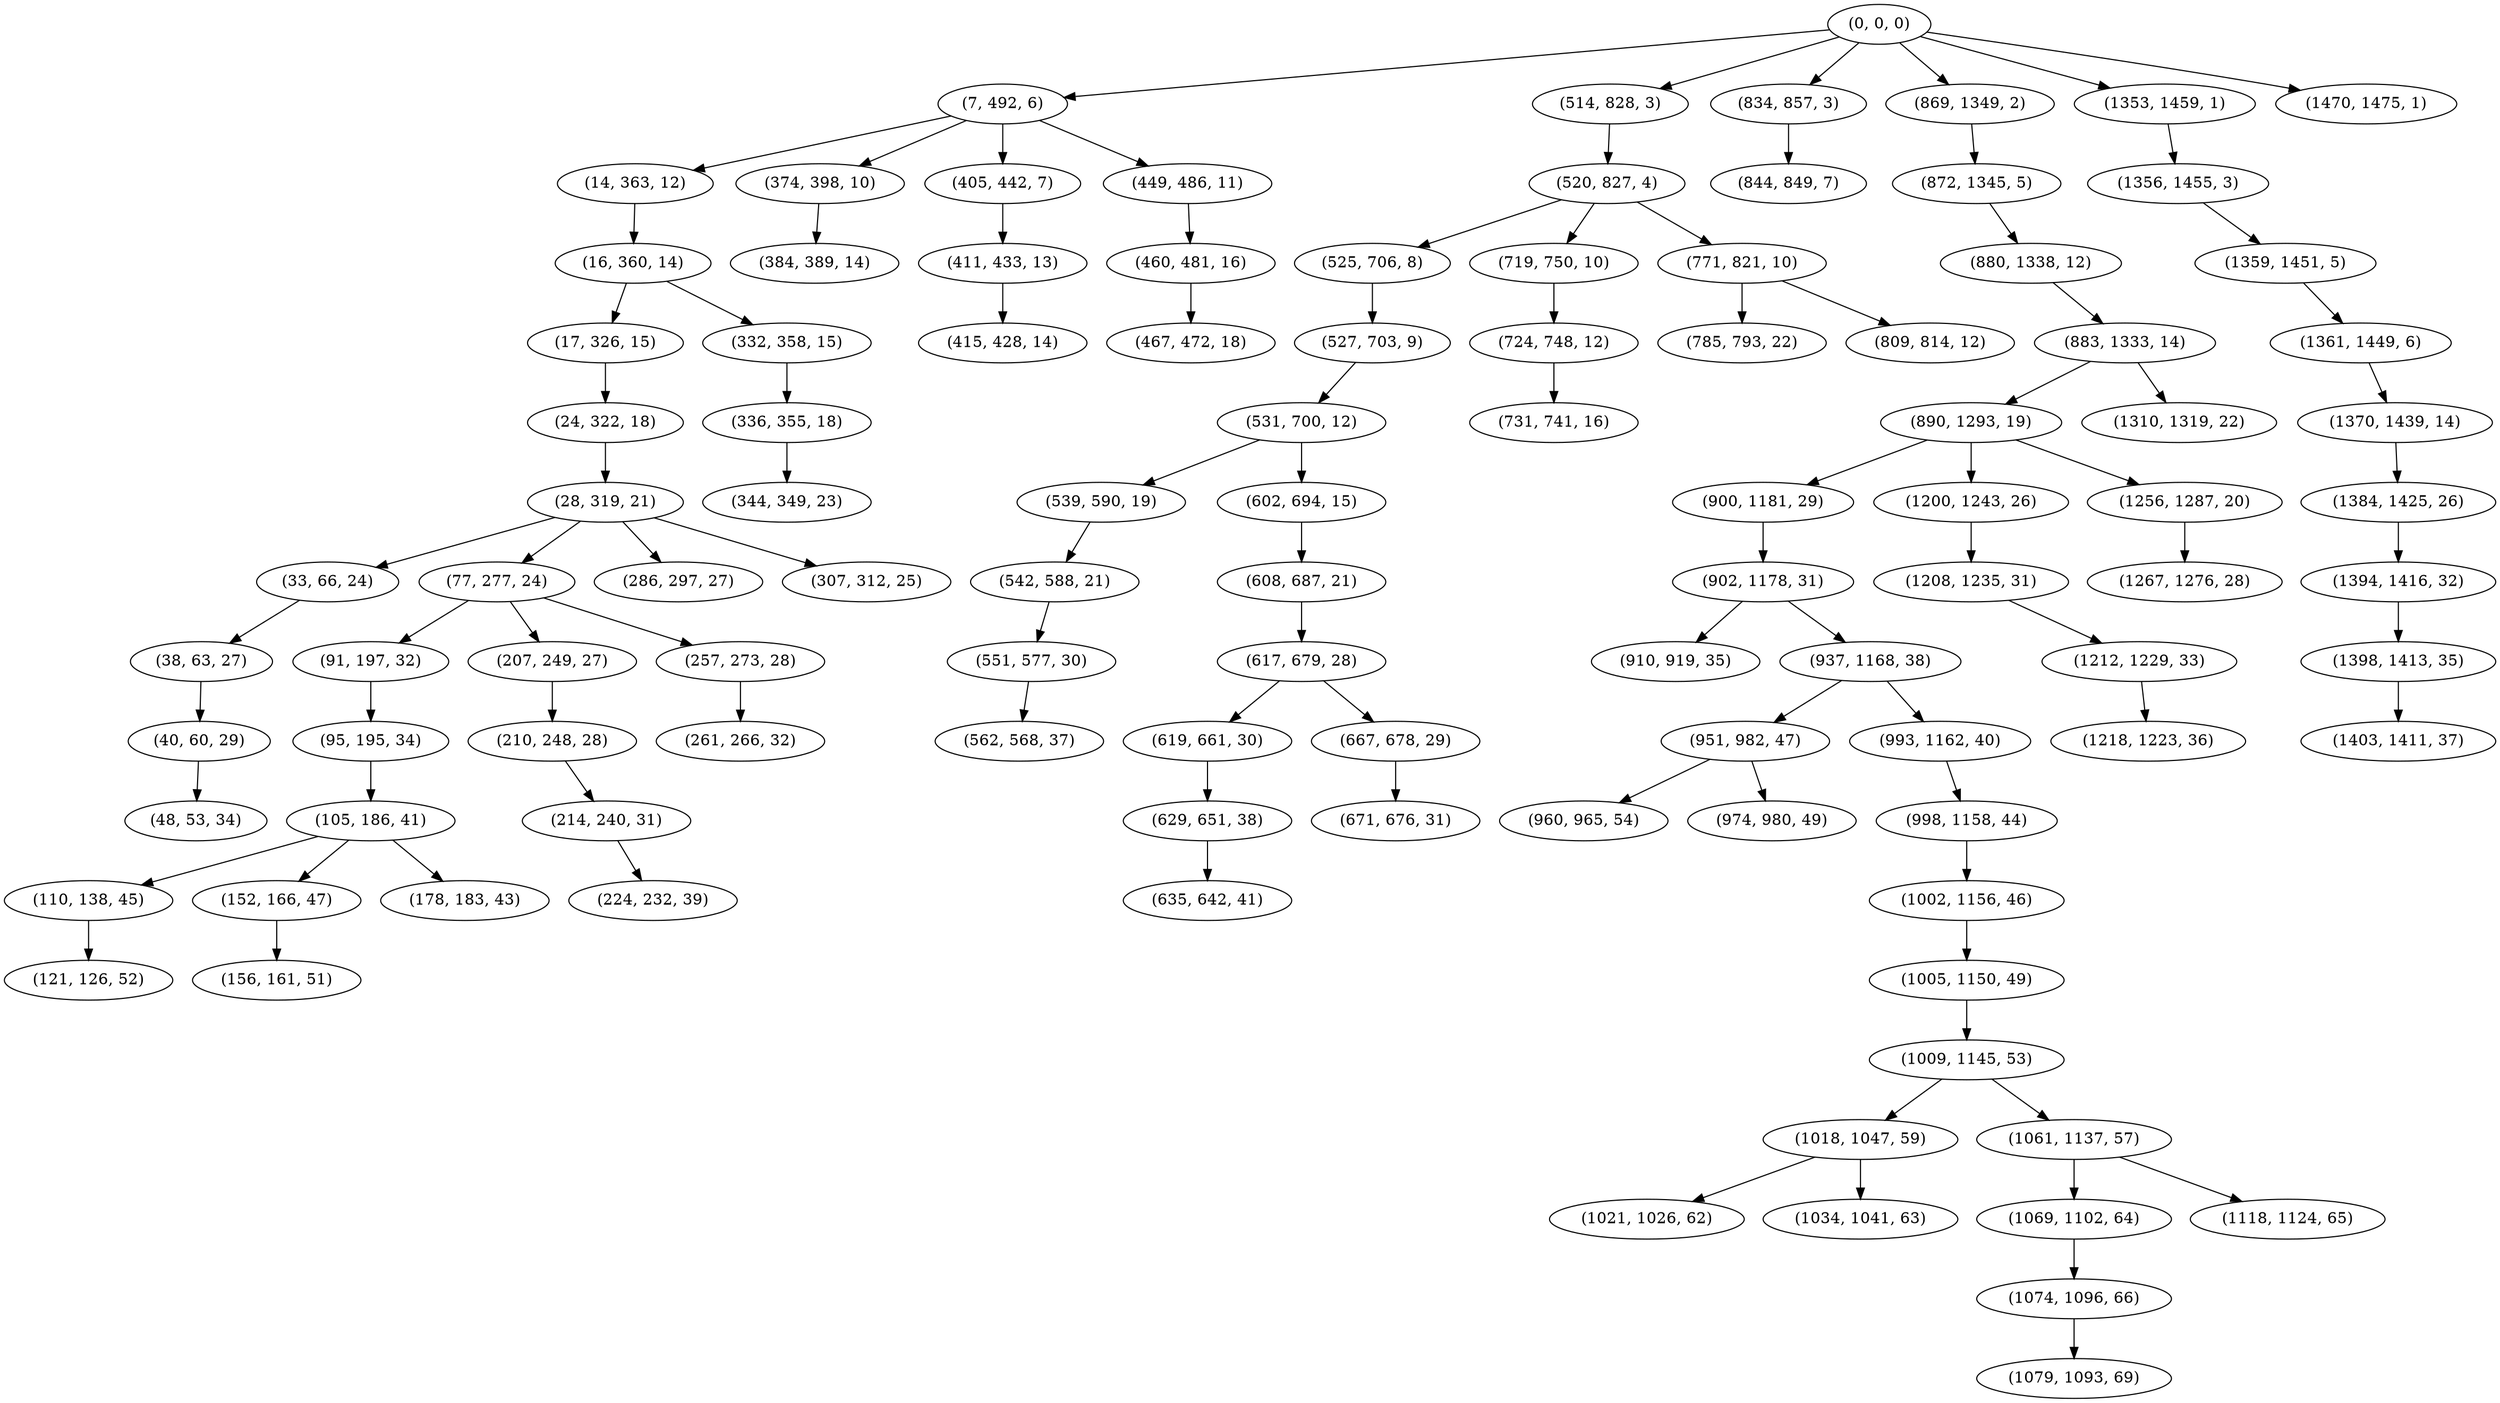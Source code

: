 digraph tree {
    "(0, 0, 0)";
    "(7, 492, 6)";
    "(14, 363, 12)";
    "(16, 360, 14)";
    "(17, 326, 15)";
    "(24, 322, 18)";
    "(28, 319, 21)";
    "(33, 66, 24)";
    "(38, 63, 27)";
    "(40, 60, 29)";
    "(48, 53, 34)";
    "(77, 277, 24)";
    "(91, 197, 32)";
    "(95, 195, 34)";
    "(105, 186, 41)";
    "(110, 138, 45)";
    "(121, 126, 52)";
    "(152, 166, 47)";
    "(156, 161, 51)";
    "(178, 183, 43)";
    "(207, 249, 27)";
    "(210, 248, 28)";
    "(214, 240, 31)";
    "(224, 232, 39)";
    "(257, 273, 28)";
    "(261, 266, 32)";
    "(286, 297, 27)";
    "(307, 312, 25)";
    "(332, 358, 15)";
    "(336, 355, 18)";
    "(344, 349, 23)";
    "(374, 398, 10)";
    "(384, 389, 14)";
    "(405, 442, 7)";
    "(411, 433, 13)";
    "(415, 428, 14)";
    "(449, 486, 11)";
    "(460, 481, 16)";
    "(467, 472, 18)";
    "(514, 828, 3)";
    "(520, 827, 4)";
    "(525, 706, 8)";
    "(527, 703, 9)";
    "(531, 700, 12)";
    "(539, 590, 19)";
    "(542, 588, 21)";
    "(551, 577, 30)";
    "(562, 568, 37)";
    "(602, 694, 15)";
    "(608, 687, 21)";
    "(617, 679, 28)";
    "(619, 661, 30)";
    "(629, 651, 38)";
    "(635, 642, 41)";
    "(667, 678, 29)";
    "(671, 676, 31)";
    "(719, 750, 10)";
    "(724, 748, 12)";
    "(731, 741, 16)";
    "(771, 821, 10)";
    "(785, 793, 22)";
    "(809, 814, 12)";
    "(834, 857, 3)";
    "(844, 849, 7)";
    "(869, 1349, 2)";
    "(872, 1345, 5)";
    "(880, 1338, 12)";
    "(883, 1333, 14)";
    "(890, 1293, 19)";
    "(900, 1181, 29)";
    "(902, 1178, 31)";
    "(910, 919, 35)";
    "(937, 1168, 38)";
    "(951, 982, 47)";
    "(960, 965, 54)";
    "(974, 980, 49)";
    "(993, 1162, 40)";
    "(998, 1158, 44)";
    "(1002, 1156, 46)";
    "(1005, 1150, 49)";
    "(1009, 1145, 53)";
    "(1018, 1047, 59)";
    "(1021, 1026, 62)";
    "(1034, 1041, 63)";
    "(1061, 1137, 57)";
    "(1069, 1102, 64)";
    "(1074, 1096, 66)";
    "(1079, 1093, 69)";
    "(1118, 1124, 65)";
    "(1200, 1243, 26)";
    "(1208, 1235, 31)";
    "(1212, 1229, 33)";
    "(1218, 1223, 36)";
    "(1256, 1287, 20)";
    "(1267, 1276, 28)";
    "(1310, 1319, 22)";
    "(1353, 1459, 1)";
    "(1356, 1455, 3)";
    "(1359, 1451, 5)";
    "(1361, 1449, 6)";
    "(1370, 1439, 14)";
    "(1384, 1425, 26)";
    "(1394, 1416, 32)";
    "(1398, 1413, 35)";
    "(1403, 1411, 37)";
    "(1470, 1475, 1)";
    "(0, 0, 0)" -> "(7, 492, 6)";
    "(0, 0, 0)" -> "(514, 828, 3)";
    "(0, 0, 0)" -> "(834, 857, 3)";
    "(0, 0, 0)" -> "(869, 1349, 2)";
    "(0, 0, 0)" -> "(1353, 1459, 1)";
    "(0, 0, 0)" -> "(1470, 1475, 1)";
    "(7, 492, 6)" -> "(14, 363, 12)";
    "(7, 492, 6)" -> "(374, 398, 10)";
    "(7, 492, 6)" -> "(405, 442, 7)";
    "(7, 492, 6)" -> "(449, 486, 11)";
    "(14, 363, 12)" -> "(16, 360, 14)";
    "(16, 360, 14)" -> "(17, 326, 15)";
    "(16, 360, 14)" -> "(332, 358, 15)";
    "(17, 326, 15)" -> "(24, 322, 18)";
    "(24, 322, 18)" -> "(28, 319, 21)";
    "(28, 319, 21)" -> "(33, 66, 24)";
    "(28, 319, 21)" -> "(77, 277, 24)";
    "(28, 319, 21)" -> "(286, 297, 27)";
    "(28, 319, 21)" -> "(307, 312, 25)";
    "(33, 66, 24)" -> "(38, 63, 27)";
    "(38, 63, 27)" -> "(40, 60, 29)";
    "(40, 60, 29)" -> "(48, 53, 34)";
    "(77, 277, 24)" -> "(91, 197, 32)";
    "(77, 277, 24)" -> "(207, 249, 27)";
    "(77, 277, 24)" -> "(257, 273, 28)";
    "(91, 197, 32)" -> "(95, 195, 34)";
    "(95, 195, 34)" -> "(105, 186, 41)";
    "(105, 186, 41)" -> "(110, 138, 45)";
    "(105, 186, 41)" -> "(152, 166, 47)";
    "(105, 186, 41)" -> "(178, 183, 43)";
    "(110, 138, 45)" -> "(121, 126, 52)";
    "(152, 166, 47)" -> "(156, 161, 51)";
    "(207, 249, 27)" -> "(210, 248, 28)";
    "(210, 248, 28)" -> "(214, 240, 31)";
    "(214, 240, 31)" -> "(224, 232, 39)";
    "(257, 273, 28)" -> "(261, 266, 32)";
    "(332, 358, 15)" -> "(336, 355, 18)";
    "(336, 355, 18)" -> "(344, 349, 23)";
    "(374, 398, 10)" -> "(384, 389, 14)";
    "(405, 442, 7)" -> "(411, 433, 13)";
    "(411, 433, 13)" -> "(415, 428, 14)";
    "(449, 486, 11)" -> "(460, 481, 16)";
    "(460, 481, 16)" -> "(467, 472, 18)";
    "(514, 828, 3)" -> "(520, 827, 4)";
    "(520, 827, 4)" -> "(525, 706, 8)";
    "(520, 827, 4)" -> "(719, 750, 10)";
    "(520, 827, 4)" -> "(771, 821, 10)";
    "(525, 706, 8)" -> "(527, 703, 9)";
    "(527, 703, 9)" -> "(531, 700, 12)";
    "(531, 700, 12)" -> "(539, 590, 19)";
    "(531, 700, 12)" -> "(602, 694, 15)";
    "(539, 590, 19)" -> "(542, 588, 21)";
    "(542, 588, 21)" -> "(551, 577, 30)";
    "(551, 577, 30)" -> "(562, 568, 37)";
    "(602, 694, 15)" -> "(608, 687, 21)";
    "(608, 687, 21)" -> "(617, 679, 28)";
    "(617, 679, 28)" -> "(619, 661, 30)";
    "(617, 679, 28)" -> "(667, 678, 29)";
    "(619, 661, 30)" -> "(629, 651, 38)";
    "(629, 651, 38)" -> "(635, 642, 41)";
    "(667, 678, 29)" -> "(671, 676, 31)";
    "(719, 750, 10)" -> "(724, 748, 12)";
    "(724, 748, 12)" -> "(731, 741, 16)";
    "(771, 821, 10)" -> "(785, 793, 22)";
    "(771, 821, 10)" -> "(809, 814, 12)";
    "(834, 857, 3)" -> "(844, 849, 7)";
    "(869, 1349, 2)" -> "(872, 1345, 5)";
    "(872, 1345, 5)" -> "(880, 1338, 12)";
    "(880, 1338, 12)" -> "(883, 1333, 14)";
    "(883, 1333, 14)" -> "(890, 1293, 19)";
    "(883, 1333, 14)" -> "(1310, 1319, 22)";
    "(890, 1293, 19)" -> "(900, 1181, 29)";
    "(890, 1293, 19)" -> "(1200, 1243, 26)";
    "(890, 1293, 19)" -> "(1256, 1287, 20)";
    "(900, 1181, 29)" -> "(902, 1178, 31)";
    "(902, 1178, 31)" -> "(910, 919, 35)";
    "(902, 1178, 31)" -> "(937, 1168, 38)";
    "(937, 1168, 38)" -> "(951, 982, 47)";
    "(937, 1168, 38)" -> "(993, 1162, 40)";
    "(951, 982, 47)" -> "(960, 965, 54)";
    "(951, 982, 47)" -> "(974, 980, 49)";
    "(993, 1162, 40)" -> "(998, 1158, 44)";
    "(998, 1158, 44)" -> "(1002, 1156, 46)";
    "(1002, 1156, 46)" -> "(1005, 1150, 49)";
    "(1005, 1150, 49)" -> "(1009, 1145, 53)";
    "(1009, 1145, 53)" -> "(1018, 1047, 59)";
    "(1009, 1145, 53)" -> "(1061, 1137, 57)";
    "(1018, 1047, 59)" -> "(1021, 1026, 62)";
    "(1018, 1047, 59)" -> "(1034, 1041, 63)";
    "(1061, 1137, 57)" -> "(1069, 1102, 64)";
    "(1061, 1137, 57)" -> "(1118, 1124, 65)";
    "(1069, 1102, 64)" -> "(1074, 1096, 66)";
    "(1074, 1096, 66)" -> "(1079, 1093, 69)";
    "(1200, 1243, 26)" -> "(1208, 1235, 31)";
    "(1208, 1235, 31)" -> "(1212, 1229, 33)";
    "(1212, 1229, 33)" -> "(1218, 1223, 36)";
    "(1256, 1287, 20)" -> "(1267, 1276, 28)";
    "(1353, 1459, 1)" -> "(1356, 1455, 3)";
    "(1356, 1455, 3)" -> "(1359, 1451, 5)";
    "(1359, 1451, 5)" -> "(1361, 1449, 6)";
    "(1361, 1449, 6)" -> "(1370, 1439, 14)";
    "(1370, 1439, 14)" -> "(1384, 1425, 26)";
    "(1384, 1425, 26)" -> "(1394, 1416, 32)";
    "(1394, 1416, 32)" -> "(1398, 1413, 35)";
    "(1398, 1413, 35)" -> "(1403, 1411, 37)";
}
